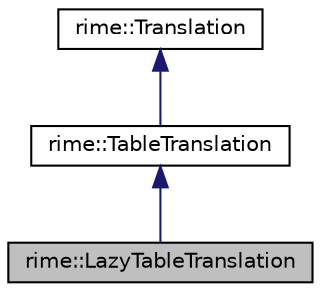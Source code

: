 digraph "rime::LazyTableTranslation"
{
  edge [fontname="Helvetica",fontsize="10",labelfontname="Helvetica",labelfontsize="10"];
  node [fontname="Helvetica",fontsize="10",shape=record];
  Node1 [label="rime::LazyTableTranslation",height=0.2,width=0.4,color="black", fillcolor="grey75", style="filled" fontcolor="black"];
  Node2 -> Node1 [dir="back",color="midnightblue",fontsize="10",style="solid",fontname="Helvetica"];
  Node2 [label="rime::TableTranslation",height=0.2,width=0.4,color="black", fillcolor="white", style="filled",URL="$a00210.html"];
  Node3 -> Node2 [dir="back",color="midnightblue",fontsize="10",style="solid",fontname="Helvetica"];
  Node3 [label="rime::Translation",height=0.2,width=0.4,color="black", fillcolor="white", style="filled",URL="$a00219.html"];
}
